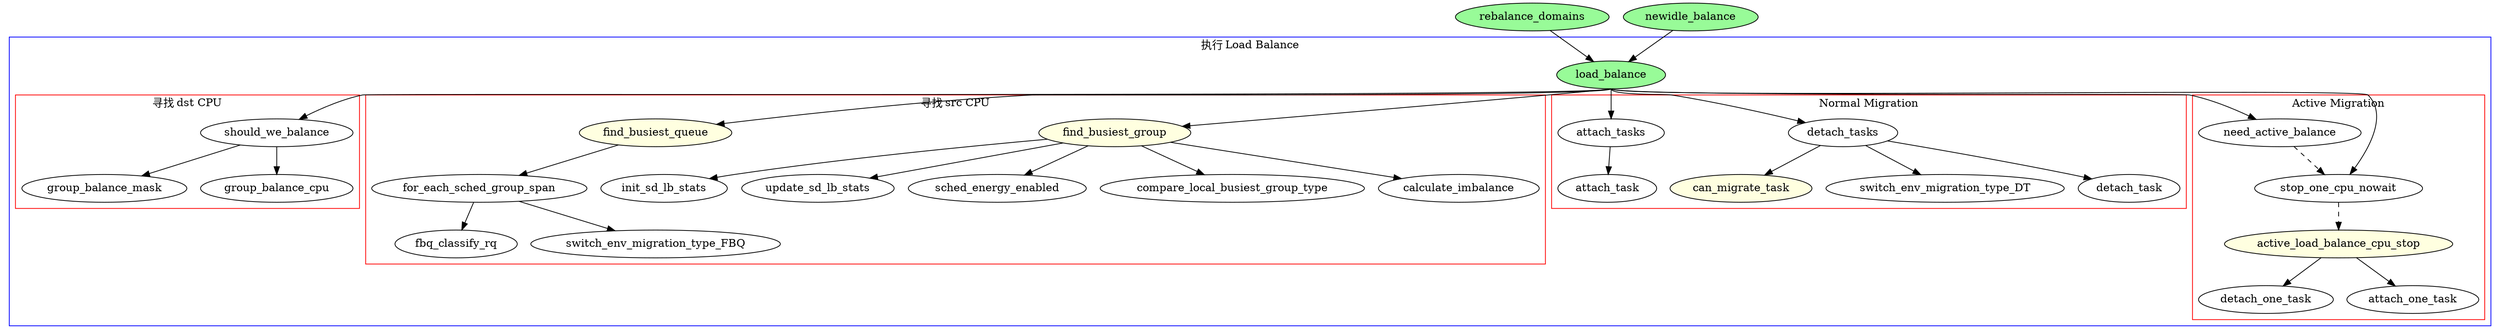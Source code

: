 digraph load_balance {

	// 周期性负载均衡器 run_rebalance_domains
	//rebalance_domains -> for_each_domain_LB -> {update_newidle_cost, get_sd_balance_interval, load_balance, update_next_balance};
	rebalance_domains -> load_balance;

	// IDLE 负载均衡器
	//newidle_balance -> {update_misfit_status, update_next_balance, update_blocked_averages, for_each_domain_ILB} -> nohz_newidle_balance;
	//for_each_domain_ILB -> {update_next_balance, load_balance, update_newidle_cost};
	newidle_balance -> load_balance;

	// 负载均衡核心逻辑
	subgraph cluster_0 {
		label = "执行 Load Balance";
		color = blue;

		load_balance:s -> {should_we_balance, find_busiest_group, find_busiest_queue, detach_tasks, attach_tasks, need_active_balance, stop_one_cpu_nowait};

		subgraph cluster_1 {
			label = "寻找 dst CPU";
			color = red;

			should_we_balance -> {group_balance_mask, group_balance_cpu};
		};

		subgraph cluster_2 {
			label = "寻找 src CPU";
			color = red;

			find_busiest_group -> {init_sd_lb_stats, update_sd_lb_stats, sched_energy_enabled, compare_local_busiest_group_type, calculate_imbalance};
			find_busiest_queue -> for_each_sched_group_span -> {fbq_classify_rq, switch_env_migration_type_FBQ};
		};

		subgraph cluster_3 {
			label = "Normal Migration";
			color = red;

			detach_tasks -> {can_migrate_task, switch_env_migration_type_DT, detach_task};
			attach_tasks -> {attach_task};
		};
		subgraph cluster_4 {
			label = "Active Migration";
			color = red;

			need_active_balance -> stop_one_cpu_nowait -> active_load_balance_cpu_stop [style=dashed];
			active_load_balance_cpu_stop -> {detach_one_task, attach_one_task};
		};
	};

	rebalance_domains [label="rebalance_domains"; style=filled; fillcolor=palegreen; shape=oval];
	newidle_balance [label="newidle_balance"; style=filled; fillcolor=palegreen; shape=oval];

	load_balance [label="load_balance"; style=filled; fillcolor=palegreen; shape=oval];
	find_busiest_group [label="find_busiest_group"; style=filled; fillcolor=lightyellow; shape=oval];
	find_busiest_queue [label="find_busiest_queue"; style=filled; fillcolor=lightyellow; shape=oval];
	active_load_balance_cpu_stop [label="active_load_balance_cpu_stop"; style=filled; fillcolor=lightyellow; shape=oval];
	can_migrate_task [label="can_migrate_task"; style=filled; fillcolor=lightyellow; shape=oval];
}